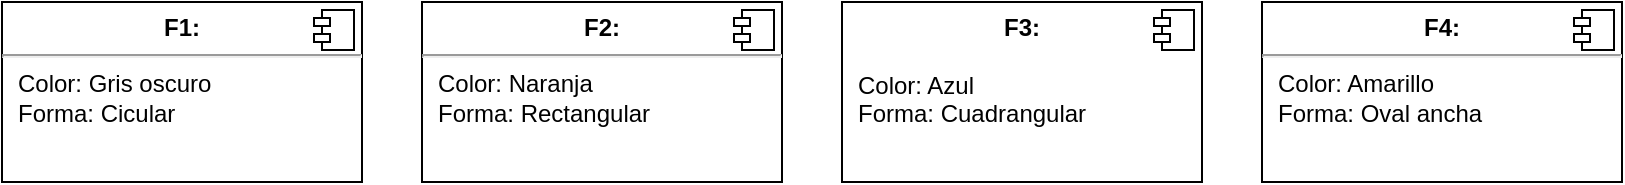 <mxfile>
    <diagram id="Q6KC6itpT8hI_IOfasTx" name="Page-1">
        <mxGraphModel dx="746" dy="568" grid="1" gridSize="10" guides="1" tooltips="1" connect="1" arrows="1" fold="1" page="1" pageScale="1" pageWidth="827" pageHeight="1169" math="0" shadow="0">
            <root>
                <mxCell id="0"/>
                <mxCell id="1" parent="0"/>
                <mxCell id="2" value="&lt;p style=&quot;margin:0px;margin-top:6px;text-align:center;&quot;&gt;&lt;b&gt;F1:&lt;/b&gt;&lt;/p&gt;&lt;hr&gt;&lt;p style=&quot;margin:0px;margin-left:8px;&quot;&gt;Color: Gris oscuro&lt;br&gt;Forma: Cicular&lt;/p&gt;" style="align=left;overflow=fill;html=1;dropTarget=0;" vertex="1" parent="1">
                    <mxGeometry x="10" y="210" width="180" height="90" as="geometry"/>
                </mxCell>
                <mxCell id="3" value="" style="shape=component;jettyWidth=8;jettyHeight=4;" vertex="1" parent="2">
                    <mxGeometry x="1" width="20" height="20" relative="1" as="geometry">
                        <mxPoint x="-24" y="4" as="offset"/>
                    </mxGeometry>
                </mxCell>
                <mxCell id="4" value="&lt;p style=&quot;margin:0px;margin-top:6px;text-align:center;&quot;&gt;&lt;b&gt;F2:&lt;/b&gt;&lt;/p&gt;&lt;hr&gt;&lt;p style=&quot;margin:0px;margin-left:8px;&quot;&gt;Color: Naranja&lt;br&gt;Forma: Rectangular&lt;/p&gt;" style="align=left;overflow=fill;html=1;dropTarget=0;" vertex="1" parent="1">
                    <mxGeometry x="220" y="210" width="180" height="90" as="geometry"/>
                </mxCell>
                <mxCell id="5" value="" style="shape=component;jettyWidth=8;jettyHeight=4;" vertex="1" parent="4">
                    <mxGeometry x="1" width="20" height="20" relative="1" as="geometry">
                        <mxPoint x="-24" y="4" as="offset"/>
                    </mxGeometry>
                </mxCell>
                <mxCell id="6" value="&lt;p style=&quot;margin:0px;margin-top:6px;text-align:center;&quot;&gt;&lt;b&gt;F3:&lt;/b&gt;&lt;/p&gt;&lt;p style=&quot;margin:0px;margin-left:8px;&quot;&gt;&lt;br&gt;&lt;/p&gt;&lt;p style=&quot;margin:0px;margin-left:8px;&quot;&gt;Color: Azul&lt;br&gt;Forma: Cuadrangular&lt;/p&gt;" style="align=left;overflow=fill;html=1;dropTarget=0;" vertex="1" parent="1">
                    <mxGeometry x="430" y="210" width="180" height="90" as="geometry"/>
                </mxCell>
                <mxCell id="7" value="" style="shape=component;jettyWidth=8;jettyHeight=4;" vertex="1" parent="6">
                    <mxGeometry x="1" width="20" height="20" relative="1" as="geometry">
                        <mxPoint x="-24" y="4" as="offset"/>
                    </mxGeometry>
                </mxCell>
                <mxCell id="8" value="&lt;p style=&quot;margin:0px;margin-top:6px;text-align:center;&quot;&gt;&lt;b&gt;F4:&lt;/b&gt;&lt;/p&gt;&lt;hr&gt;&lt;p style=&quot;margin:0px;margin-left:8px;&quot;&gt;Color: Amarillo&lt;br&gt;Forma: Oval ancha&lt;/p&gt;" style="align=left;overflow=fill;html=1;dropTarget=0;" vertex="1" parent="1">
                    <mxGeometry x="640" y="210" width="180" height="90" as="geometry"/>
                </mxCell>
                <mxCell id="9" value="" style="shape=component;jettyWidth=8;jettyHeight=4;" vertex="1" parent="8">
                    <mxGeometry x="1" width="20" height="20" relative="1" as="geometry">
                        <mxPoint x="-24" y="4" as="offset"/>
                    </mxGeometry>
                </mxCell>
            </root>
        </mxGraphModel>
    </diagram>
</mxfile>